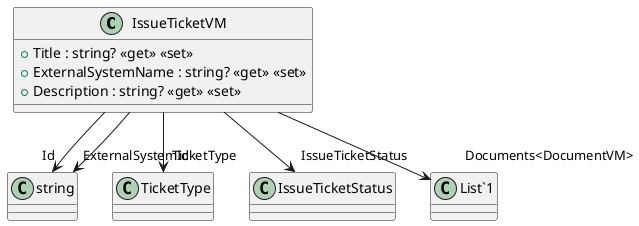 @startuml
class IssueTicketVM {
    + Title : string? <<get>> <<set>>
    + ExternalSystemName : string? <<get>> <<set>>
    + Description : string? <<get>> <<set>>
}
IssueTicketVM --> "Id" string
IssueTicketVM --> "ExternalSystemId" string
IssueTicketVM --> "TicketType" TicketType
IssueTicketVM --> "IssueTicketStatus" IssueTicketStatus
IssueTicketVM --> "Documents<DocumentVM>" "List`1"
@enduml
